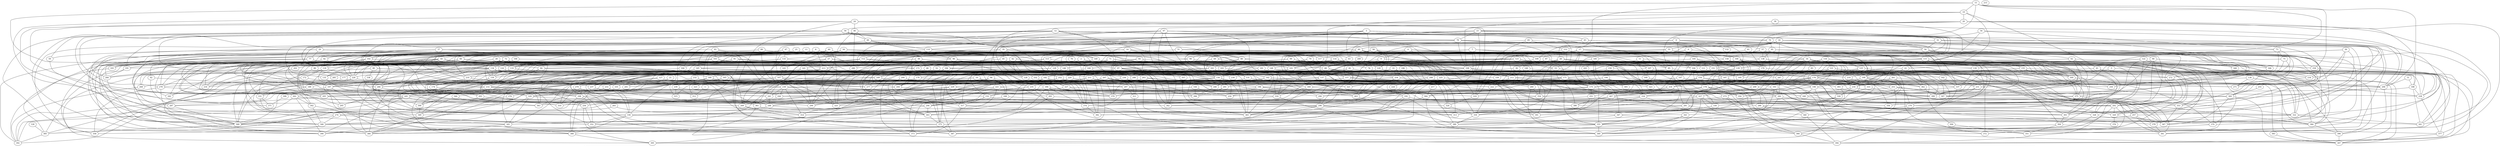 strict graph "gnp_random_graph(400,0.015)" {
0;
1;
2;
3;
4;
5;
6;
7;
8;
9;
10;
11;
12;
13;
14;
15;
16;
17;
18;
19;
20;
21;
22;
23;
24;
25;
26;
27;
28;
29;
30;
31;
32;
33;
34;
35;
36;
37;
38;
39;
40;
41;
42;
43;
44;
45;
46;
47;
48;
49;
50;
51;
52;
53;
54;
55;
56;
57;
58;
59;
60;
61;
62;
63;
64;
65;
66;
67;
68;
69;
70;
71;
72;
73;
74;
75;
76;
77;
78;
79;
80;
81;
82;
83;
84;
85;
86;
87;
88;
89;
90;
91;
92;
93;
94;
95;
96;
97;
98;
99;
100;
101;
102;
103;
104;
105;
106;
107;
108;
109;
110;
111;
112;
113;
114;
115;
116;
117;
118;
119;
120;
121;
122;
123;
124;
125;
126;
127;
128;
129;
130;
131;
132;
133;
134;
135;
136;
137;
138;
139;
140;
141;
142;
143;
144;
145;
146;
147;
148;
149;
150;
151;
152;
153;
154;
155;
156;
157;
158;
159;
160;
161;
162;
163;
164;
165;
166;
167;
168;
169;
170;
171;
172;
173;
174;
175;
176;
177;
178;
179;
180;
181;
182;
183;
184;
185;
186;
187;
188;
189;
190;
191;
192;
193;
194;
195;
196;
197;
198;
199;
200;
201;
202;
203;
204;
205;
206;
207;
208;
209;
210;
211;
212;
213;
214;
215;
216;
217;
218;
219;
220;
221;
222;
223;
224;
225;
226;
227;
228;
229;
230;
231;
232;
233;
234;
235;
236;
237;
238;
239;
240;
241;
242;
243;
244;
245;
246;
247;
248;
249;
250;
251;
252;
253;
254;
255;
256;
257;
258;
259;
260;
261;
262;
263;
264;
265;
266;
267;
268;
269;
270;
271;
272;
273;
274;
275;
276;
277;
278;
279;
280;
281;
282;
283;
284;
285;
286;
287;
288;
289;
290;
291;
292;
293;
294;
295;
296;
297;
298;
299;
300;
301;
302;
303;
304;
305;
306;
307;
308;
309;
310;
311;
312;
313;
314;
315;
316;
317;
318;
319;
320;
321;
322;
323;
324;
325;
326;
327;
328;
329;
330;
331;
332;
333;
334;
335;
336;
337;
338;
339;
340;
341;
342;
343;
344;
345;
346;
347;
348;
349;
350;
351;
352;
353;
354;
355;
356;
357;
358;
359;
360;
361;
362;
363;
364;
365;
366;
367;
368;
369;
370;
371;
372;
373;
374;
375;
376;
377;
378;
379;
380;
381;
382;
383;
384;
385;
386;
387;
388;
389;
390;
391;
392;
393;
394;
395;
396;
397;
398;
399;
0 -- 88  [is_available=True, prob="0.722832527045"];
0 -- 353  [is_available=True, prob="1.0"];
0 -- 267  [is_available=True, prob="0.431282689929"];
0 -- 108  [is_available=True, prob="0.538894572027"];
0 -- 198  [is_available=True, prob="0.907147806223"];
1 -- 312  [is_available=True, prob="0.492523054275"];
2 -- 160  [is_available=True, prob="0.86025754603"];
2 -- 163  [is_available=True, prob="0.0751925310221"];
2 -- 358  [is_available=True, prob="1.0"];
2 -- 137  [is_available=True, prob="1.0"];
2 -- 208  [is_available=True, prob="0.972495390485"];
2 -- 145  [is_available=True, prob="0.824964442778"];
2 -- 379  [is_available=True, prob="1.0"];
3 -- 32  [is_available=True, prob="0.132409309561"];
3 -- 68  [is_available=True, prob="0.711541860216"];
3 -- 234  [is_available=True, prob="0.193197850905"];
3 -- 43  [is_available=True, prob="0.282470348048"];
3 -- 173  [is_available=True, prob="0.932110260408"];
3 -- 365  [is_available=True, prob="1.0"];
3 -- 307  [is_available=True, prob="1.0"];
3 -- 94  [is_available=True, prob="0.834861219014"];
3 -- 63  [is_available=True, prob="0.0894588726711"];
4 -- 292  [is_available=True, prob="0.635354811302"];
4 -- 9  [is_available=True, prob="1.0"];
4 -- 171  [is_available=True, prob="1.0"];
4 -- 109  [is_available=True, prob="1.0"];
4 -- 113  [is_available=True, prob="0.170167236622"];
4 -- 146  [is_available=True, prob="0.787561156664"];
4 -- 119  [is_available=True, prob="0.410266628473"];
4 -- 120  [is_available=True, prob="1.0"];
4 -- 319  [is_available=True, prob="0.0370308186605"];
5 -- 377  [is_available=True, prob="1.0"];
5 -- 199  [is_available=True, prob="0.750923290515"];
6 -- 42  [is_available=True, prob="1.0"];
6 -- 171  [is_available=True, prob="1.0"];
6 -- 337  [is_available=True, prob="0.716493735974"];
6 -- 57  [is_available=True, prob="0.597712255449"];
6 -- 26  [is_available=True, prob="0.749104306953"];
6 -- 124  [is_available=True, prob="0.330769329893"];
6 -- 250  [is_available=True, prob="0.13526520835"];
7 -- 97  [is_available=True, prob="1.0"];
7 -- 325  [is_available=True, prob="1.0"];
7 -- 360  [is_available=True, prob="0.41828838101"];
7 -- 364  [is_available=True, prob="1.0"];
7 -- 109  [is_available=True, prob="0.32968482028"];
7 -- 208  [is_available=True, prob="0.439167539148"];
7 -- 370  [is_available=True, prob="0.314788623873"];
7 -- 246  [is_available=True, prob="0.230971753746"];
7 -- 90  [is_available=True, prob="0.477698443638"];
7 -- 317  [is_available=True, prob="0.449626275803"];
8 -- 102  [is_available=True, prob="1.0"];
8 -- 236  [is_available=True, prob="0.499618484361"];
8 -- 210  [is_available=True, prob="0.422879970936"];
8 -- 180  [is_available=True, prob="0.615531087822"];
8 -- 117  [is_available=True, prob="0.139165566111"];
8 -- 88  [is_available=True, prob="0.805495432615"];
8 -- 27  [is_available=True, prob="0.497113690109"];
8 -- 213  [is_available=True, prob="0.692411293602"];
9 -- 120  [is_available=True, prob="1.0"];
9 -- 68  [is_available=True, prob="0.819279635623"];
9 -- 320  [is_available=True, prob="0.831372689767"];
9 -- 368  [is_available=True, prob="0.0764583573424"];
10 -- 168  [is_available=True, prob="1.0"];
10 -- 337  [is_available=True, prob="0.958021383077"];
10 -- 315  [is_available=True, prob="0.667403020021"];
10 -- 197  [is_available=True, prob="0.804662994081"];
10 -- 206  [is_available=True, prob="0.60753008221"];
11 -- 364  [is_available=True, prob="0.572641613347"];
11 -- 85  [is_available=True, prob="1.0"];
11 -- 150  [is_available=True, prob="1.0"];
11 -- 247  [is_available=True, prob="0.838223691891"];
12 -- 164  [is_available=True, prob="0.580021722364"];
12 -- 166  [is_available=True, prob="0.801564181417"];
12 -- 78  [is_available=True, prob="0.400432015973"];
12 -- 142  [is_available=True, prob="0.329963801329"];
12 -- 239  [is_available=True, prob="0.609118586467"];
12 -- 53  [is_available=True, prob="0.392493724545"];
12 -- 342  [is_available=True, prob="0.378655193953"];
12 -- 191  [is_available=True, prob="0.488170983942"];
12 -- 380  [is_available=True, prob="0.113209328353"];
12 -- 85  [is_available=True, prob="1.0"];
13 -- 296  [is_available=True, prob="0.0982551606889"];
13 -- 210  [is_available=True, prob="0.619005765505"];
13 -- 117  [is_available=True, prob="0.0480958344883"];
13 -- 295  [is_available=True, prob="0.874178479062"];
14 -- 323  [is_available=True, prob="0.767957637767"];
14 -- 133  [is_available=True, prob="1.0"];
14 -- 357  [is_available=True, prob="1.0"];
14 -- 138  [is_available=True, prob="0.655584405261"];
14 -- 204  [is_available=True, prob="0.214483628595"];
14 -- 16  [is_available=True, prob="0.633924063452"];
14 -- 342  [is_available=True, prob="0.104187872205"];
14 -- 314  [is_available=True, prob="0.779810117961"];
14 -- 284  [is_available=True, prob="1.0"];
14 -- 394  [is_available=True, prob="0.409267399152"];
14 -- 197  [is_available=True, prob="0.961278643604"];
15 -- 258  [is_available=True, prob="0.544878115142"];
15 -- 109  [is_available=True, prob="0.00913808454936"];
15 -- 206  [is_available=True, prob="0.807360544913"];
15 -- 399  [is_available=True, prob="0.394978299077"];
15 -- 19  [is_available=True, prob="1.0"];
15 -- 248  [is_available=True, prob="0.620564551262"];
15 -- 158  [is_available=True, prob="0.900007455873"];
16 -- 193  [is_available=True, prob="0.485926985253"];
16 -- 226  [is_available=True, prob="0.296739628251"];
16 -- 166  [is_available=True, prob="1.0"];
16 -- 199  [is_available=True, prob="1.0"];
16 -- 275  [is_available=True, prob="0.538858049945"];
16 -- 353  [is_available=True, prob="0.994396549147"];
16 -- 174  [is_available=True, prob="0.0330012007282"];
16 -- 175  [is_available=True, prob="0.0331855071992"];
16 -- 83  [is_available=True, prob="0.301624210618"];
16 -- 118  [is_available=True, prob="0.244285013008"];
16 -- 125  [is_available=True, prob="0.771768616838"];
16 -- 318  [is_available=True, prob="0.925838974646"];
17 -- 263  [is_available=True, prob="0.252978874608"];
17 -- 100  [is_available=True, prob="0.0979601653429"];
17 -- 103  [is_available=True, prob="0.0571315663536"];
17 -- 104  [is_available=True, prob="0.546701682076"];
17 -- 329  [is_available=True, prob="0.582455143646"];
17 -- 139  [is_available=True, prob="0.394866092518"];
17 -- 208  [is_available=True, prob="1.0"];
17 -- 305  [is_available=True, prob="0.940149396834"];
17 -- 115  [is_available=True, prob="0.13154694376"];
17 -- 84  [is_available=True, prob="0.924302374145"];
17 -- 156  [is_available=True, prob="1.0"];
18 -- 257  [is_available=True, prob="0.774391640054"];
18 -- 195  [is_available=True, prob="0.225122286587"];
18 -- 68  [is_available=True, prob="1.0"];
18 -- 389  [is_available=True, prob="0.812813676663"];
18 -- 301  [is_available=True, prob="1.0"];
18 -- 49  [is_available=True, prob="0.717438621503"];
18 -- 50  [is_available=True, prob="0.783252307792"];
18 -- 55  [is_available=True, prob="1.0"];
18 -- 155  [is_available=True, prob="0.499047291045"];
18 -- 319  [is_available=True, prob="0.768302571005"];
19 -- 101  [is_available=True, prob="0.348153620494"];
19 -- 41  [is_available=True, prob="0.615038527892"];
19 -- 108  [is_available=True, prob="1.0"];
19 -- 20  [is_available=True, prob="0.559376304355"];
19 -- 22  [is_available=True, prob="0.99308868833"];
19 -- 349  [is_available=True, prob="0.306308625323"];
20 -- 168  [is_available=True, prob="0.612980784422"];
20 -- 144  [is_available=True, prob="1.0"];
20 -- 85  [is_available=True, prob="0.676484498728"];
20 -- 23  [is_available=True, prob="0.984018126183"];
20 -- 377  [is_available=True, prob="0.739887321677"];
20 -- 188  [is_available=True, prob="0.794699825974"];
20 -- 341  [is_available=True, prob="0.846263658156"];
21 -- 201  [is_available=True, prob="1.0"];
21 -- 335  [is_available=True, prob="0.409773670659"];
22 -- 198  [is_available=True, prob="0.450134992831"];
22 -- 182  [is_available=True, prob="0.812215125736"];
22 -- 199  [is_available=True, prob="0.217614433355"];
23 -- 129  [is_available=True, prob="0.86132209839"];
23 -- 387  [is_available=True, prob="1.0"];
23 -- 263  [is_available=True, prob="0.339404630694"];
23 -- 266  [is_available=True, prob="1.0"];
23 -- 267  [is_available=True, prob="0.146217492004"];
23 -- 78  [is_available=True, prob="0.616689297523"];
23 -- 209  [is_available=True, prob="0.0175736403144"];
23 -- 348  [is_available=True, prob="0.660645195588"];
23 -- 350  [is_available=True, prob="0.511142086158"];
23 -- 63  [is_available=True, prob="0.18735288875"];
24 -- 387  [is_available=True, prob="1.0"];
24 -- 166  [is_available=True, prob="0.904672616437"];
24 -- 206  [is_available=True, prob="0.810186699229"];
24 -- 274  [is_available=True, prob="0.766104300576"];
24 -- 46  [is_available=True, prob="1.0"];
24 -- 310  [is_available=True, prob="1.0"];
24 -- 319  [is_available=True, prob="0.615562685321"];
25 -- 163  [is_available=True, prob="0.263854021405"];
25 -- 102  [is_available=True, prob="0.658285261664"];
25 -- 205  [is_available=True, prob="1.0"];
25 -- 368  [is_available=True, prob="0.564514947735"];
25 -- 53  [is_available=True, prob="0.359028291279"];
25 -- 117  [is_available=True, prob="1.0"];
26 -- 36  [is_available=True, prob="0.589197989546"];
26 -- 389  [is_available=True, prob="0.104950880887"];
26 -- 169  [is_available=True, prob="0.263047127683"];
26 -- 301  [is_available=True, prob="0.231994140427"];
26 -- 303  [is_available=True, prob="1.0"];
26 -- 85  [is_available=True, prob="0.102518929855"];
26 -- 397  [is_available=True, prob="0.340640380676"];
26 -- 277  [is_available=True, prob="0.550119799322"];
27 -- 384  [is_available=True, prob="0.123241807519"];
27 -- 131  [is_available=True, prob="0.016223733758"];
27 -- 361  [is_available=True, prob="0.0863054934686"];
27 -- 124  [is_available=True, prob="0.282399929771"];
27 -- 350  [is_available=True, prob="1.0"];
27 -- 191  [is_available=True, prob="0.896391586982"];
28 -- 368  [is_available=True, prob="0.185383872415"];
28 -- 212  [is_available=True, prob="0.202956837949"];
28 -- 309  [is_available=True, prob="1.0"];
28 -- 390  [is_available=True, prob="0.731625193148"];
28 -- 119  [is_available=True, prob="1.0"];
29 -- 325  [is_available=True, prob="0.502935015371"];
29 -- 77  [is_available=True, prob="1.0"];
29 -- 373  [is_available=True, prob="0.575200949361"];
29 -- 59  [is_available=True, prob="0.374363502428"];
29 -- 158  [is_available=True, prob="1.0"];
29 -- 149  [is_available=True, prob="0.346306821609"];
30 -- 328  [is_available=True, prob="1.0"];
30 -- 301  [is_available=True, prob="0.219864076667"];
30 -- 69  [is_available=True, prob="0.845663426647"];
30 -- 86  [is_available=True, prob="1.0"];
30 -- 271  [is_available=True, prob="0.213110649495"];
31 -- 188  [is_available=True, prob="1.0"];
31 -- 206  [is_available=True, prob="0.603732396918"];
32 -- 153  [is_available=True, prob="0.0311736237014"];
32 -- 50  [is_available=True, prob="1.0"];
32 -- 206  [is_available=True, prob="0.626420291951"];
32 -- 351  [is_available=True, prob="0.931202407349"];
33 -- 354  [is_available=True, prob="1.0"];
33 -- 260  [is_available=True, prob="0.178563310395"];
33 -- 333  [is_available=True, prob="0.347700841228"];
33 -- 375  [is_available=True, prob="0.0255374249084"];
33 -- 317  [is_available=True, prob="0.323173283639"];
33 -- 254  [is_available=True, prob="0.0628171772043"];
34 -- 352  [is_available=True, prob="1.0"];
34 -- 100  [is_available=True, prob="0.0131704298491"];
34 -- 392  [is_available=True, prob="0.576143753368"];
34 -- 233  [is_available=True, prob="0.277703826557"];
34 -- 266  [is_available=True, prob="0.205801044939"];
34 -- 146  [is_available=True, prob="1.0"];
34 -- 212  [is_available=True, prob="0.750804746087"];
34 -- 85  [is_available=True, prob="0.780949027437"];
34 -- 183  [is_available=True, prob="0.55822589684"];
34 -- 346  [is_available=True, prob="0.013586720229"];
34 -- 362  [is_available=True, prob="0.346505893383"];
34 -- 309  [is_available=True, prob="0.791611133924"];
35 -- 358  [is_available=True, prob="0.375623114927"];
35 -- 211  [is_available=True, prob="1.0"];
35 -- 44  [is_available=True, prob="0.995286618532"];
35 -- 45  [is_available=True, prob="0.318690914504"];
35 -- 141  [is_available=True, prob="0.68065179966"];
35 -- 307  [is_available=True, prob="0.0224730962689"];
35 -- 149  [is_available=True, prob="0.0700918283134"];
36 -- 196  [is_available=True, prob="1.0"];
36 -- 381  [is_available=True, prob="0.58212088931"];
36 -- 182  [is_available=True, prob="0.330089549268"];
37 -- 98  [is_available=True, prob="0.282179666729"];
37 -- 68  [is_available=True, prob="1.0"];
37 -- 262  [is_available=True, prob="0.864840687236"];
37 -- 72  [is_available=True, prob="1.0"];
37 -- 363  [is_available=True, prob="1.0"];
37 -- 277  [is_available=True, prob="1.0"];
37 -- 216  [is_available=True, prob="0.978282599946"];
37 -- 92  [is_available=True, prob="0.0902181865505"];
38 -- 294  [is_available=True, prob="0.912337226917"];
38 -- 200  [is_available=True, prob="0.268646983206"];
38 -- 204  [is_available=True, prob="1.0"];
38 -- 108  [is_available=True, prob="1.0"];
38 -- 333  [is_available=True, prob="0.568875528003"];
38 -- 48  [is_available=True, prob="0.373613265055"];
39 -- 56  [is_available=True, prob="0.539956837889"];
39 -- 219  [is_available=True, prob="0.226786365801"];
40 -- 197  [is_available=True, prob="0.757223220523"];
40 -- 107  [is_available=True, prob="0.153525037289"];
40 -- 143  [is_available=True, prob="0.895208859442"];
40 -- 114  [is_available=True, prob="0.530424958241"];
40 -- 244  [is_available=True, prob="0.0593577336207"];
40 -- 317  [is_available=True, prob="1.0"];
41 -- 272  [is_available=True, prob="0.721793096063"];
41 -- 265  [is_available=True, prob="0.508191025567"];
41 -- 356  [is_available=True, prob="0.437618710793"];
42 -- 128  [is_available=True, prob="0.217347111076"];
42 -- 135  [is_available=True, prob="0.670276315196"];
42 -- 332  [is_available=True, prob="1.0"];
42 -- 175  [is_available=True, prob="0.790863266242"];
42 -- 118  [is_available=True, prob="1.0"];
42 -- 311  [is_available=True, prob="0.797646185414"];
43 -- 162  [is_available=True, prob="1.0"];
43 -- 98  [is_available=True, prob="0.502140946445"];
43 -- 358  [is_available=True, prob="0.16471883937"];
43 -- 205  [is_available=True, prob="0.682292590892"];
43 -- 50  [is_available=True, prob="0.698277652132"];
43 -- 151  [is_available=True, prob="0.721420718921"];
44 -- 226  [is_available=True, prob="0.775293924005"];
44 -- 165  [is_available=True, prob="0.0217991309742"];
44 -- 104  [is_available=True, prob="0.327561324048"];
44 -- 269  [is_available=True, prob="0.231453023736"];
44 -- 337  [is_available=True, prob="1.0"];
44 -- 245  [is_available=True, prob="0.725029171847"];
44 -- 278  [is_available=True, prob="1.0"];
44 -- 345  [is_available=True, prob="1.0"];
44 -- 349  [is_available=True, prob="0.711080694265"];
45 -- 97  [is_available=True, prob="0.384504626697"];
45 -- 332  [is_available=True, prob="0.787665132847"];
45 -- 86  [is_available=True, prob="1.0"];
46 -- 269  [is_available=True, prob="1.0"];
46 -- 237  [is_available=True, prob="0.766097352683"];
46 -- 280  [is_available=True, prob="0.839638356152"];
46 -- 149  [is_available=True, prob="0.408821067955"];
46 -- 60  [is_available=True, prob="1.0"];
47 -- 96  [is_available=True, prob="1.0"];
47 -- 133  [is_available=True, prob="0.415023999982"];
47 -- 262  [is_available=True, prob="0.484407808549"];
47 -- 137  [is_available=True, prob="0.376548263957"];
47 -- 299  [is_available=True, prob="1.0"];
47 -- 241  [is_available=True, prob="0.927276582189"];
47 -- 280  [is_available=True, prob="0.485036105289"];
47 -- 156  [is_available=True, prob="1.0"];
48 -- 176  [is_available=True, prob="0.746913131584"];
48 -- 241  [is_available=True, prob="0.0593410075387"];
48 -- 391  [is_available=True, prob="0.409560671849"];
48 -- 159  [is_available=True, prob="0.292967986566"];
49 -- 225  [is_available=True, prob="1.0"];
49 -- 66  [is_available=True, prob="0.765920640605"];
49 -- 289  [is_available=True, prob="1.0"];
49 -- 271  [is_available=True, prob="0.396939204488"];
49 -- 117  [is_available=True, prob="0.291918286198"];
49 -- 278  [is_available=True, prob="0.436387538985"];
49 -- 216  [is_available=True, prob="0.753914285614"];
49 -- 381  [is_available=True, prob="1.0"];
50 -- 104  [is_available=True, prob="0.87044880632"];
50 -- 336  [is_available=True, prob="0.471478232636"];
50 -- 309  [is_available=True, prob="0.153229177907"];
50 -- 250  [is_available=True, prob="0.586890710885"];
50 -- 220  [is_available=True, prob="1.0"];
50 -- 62  [is_available=True, prob="0.671401332986"];
51 -- 280  [is_available=True, prob="0.359977867239"];
51 -- 143  [is_available=True, prob="0.0368126112193"];
51 -- 356  [is_available=True, prob="0.473775892741"];
51 -- 63  [is_available=True, prob="0.707254009779"];
52 -- 208  [is_available=True, prob="0.598635631051"];
52 -- 336  [is_available=True, prob="1.0"];
52 -- 162  [is_available=True, prob="0.225698103796"];
52 -- 388  [is_available=True, prob="0.679768102751"];
53 -- 199  [is_available=True, prob="0.631253916109"];
53 -- 270  [is_available=True, prob="0.918285219664"];
53 -- 175  [is_available=True, prob="1.0"];
53 -- 245  [is_available=True, prob="0.0451629022644"];
53 -- 349  [is_available=True, prob="1.0"];
54 -- 176  [is_available=True, prob="0.567391381365"];
54 -- 73  [is_available=True, prob="0.180776568288"];
54 -- 322  [is_available=True, prob="0.548385738008"];
54 -- 70  [is_available=True, prob="0.76445974514"];
55 -- 109  [is_available=True, prob="0.352944832666"];
55 -- 182  [is_available=True, prob="0.410727603242"];
55 -- 367  [is_available=True, prob="0.210075645784"];
56 -- 288  [is_available=True, prob="0.0555423731256"];
56 -- 359  [is_available=True, prob="0.432406701507"];
56 -- 390  [is_available=True, prob="1.0"];
56 -- 135  [is_available=True, prob="0.684501943829"];
56 -- 108  [is_available=True, prob="0.319665456782"];
56 -- 205  [is_available=True, prob="0.0515993479199"];
56 -- 278  [is_available=True, prob="0.982902857415"];
56 -- 88  [is_available=True, prob="1.0"];
56 -- 59  [is_available=True, prob="1.0"];
56 -- 60  [is_available=True, prob="0.390181389619"];
57 -- 352  [is_available=True, prob="0.372691899842"];
57 -- 195  [is_available=True, prob="1.0"];
57 -- 103  [is_available=True, prob="1.0"];
57 -- 138  [is_available=True, prob="0.42379820259"];
57 -- 272  [is_available=True, prob="0.23348124539"];
57 -- 234  [is_available=True, prob="0.0107205070038"];
58 -- 352  [is_available=True, prob="1.0"];
58 -- 355  [is_available=True, prob="1.0"];
58 -- 263  [is_available=True, prob="0.148288793406"];
58 -- 113  [is_available=True, prob="0.913461714473"];
58 -- 120  [is_available=True, prob="0.942331060278"];
58 -- 184  [is_available=True, prob="0.0708891362451"];
59 -- 287  [is_available=True, prob="0.710039780633"];
60 -- 96  [is_available=True, prob="0.274483971603"];
60 -- 110  [is_available=True, prob="0.88374730765"];
60 -- 285  [is_available=True, prob="0.441582327242"];
60 -- 351  [is_available=True, prob="1.0"];
61 -- 185  [is_available=True, prob="1.0"];
61 -- 170  [is_available=True, prob="0.839756399518"];
62 -- 320  [is_available=True, prob="0.369515565911"];
62 -- 399  [is_available=True, prob="0.569762399936"];
62 -- 240  [is_available=True, prob="0.568013316151"];
62 -- 307  [is_available=True, prob="1.0"];
62 -- 151  [is_available=True, prob="0.314050064423"];
63 -- 101  [is_available=True, prob="0.299725761397"];
64 -- 176  [is_available=True, prob="0.928250841468"];
64 -- 288  [is_available=True, prob="1.0"];
64 -- 196  [is_available=True, prob="0.0587335085419"];
64 -- 213  [is_available=True, prob="1.0"];
65 -- 153  [is_available=True, prob="1.0"];
65 -- 156  [is_available=True, prob="1.0"];
65 -- 341  [is_available=True, prob="0.212421209571"];
65 -- 319  [is_available=True, prob="0.08602788277"];
66 -- 226  [is_available=True, prob="1.0"];
66 -- 101  [is_available=True, prob="0.105448720679"];
66 -- 326  [is_available=True, prob="1.0"];
66 -- 302  [is_available=True, prob="0.855891545411"];
66 -- 242  [is_available=True, prob="1.0"];
66 -- 375  [is_available=True, prob="0.579853678778"];
67 -- 128  [is_available=True, prob="0.225710913936"];
67 -- 291  [is_available=True, prob="0.304397398864"];
67 -- 70  [is_available=True, prob="0.418719192705"];
67 -- 167  [is_available=True, prob="0.702723380439"];
67 -- 365  [is_available=True, prob="0.726207769588"];
67 -- 273  [is_available=True, prob="0.664029606419"];
67 -- 374  [is_available=True, prob="0.226779712599"];
67 -- 316  [is_available=True, prob="1.0"];
68 -- 192  [is_available=True, prob="0.708839760417"];
68 -- 230  [is_available=True, prob="0.756526589876"];
68 -- 367  [is_available=True, prob="0.285954299988"];
68 -- 318  [is_available=True, prob="0.932626015277"];
69 -- 225  [is_available=True, prob="0.362500773182"];
69 -- 131  [is_available=True, prob="0.739234414597"];
69 -- 161  [is_available=True, prob="1.0"];
69 -- 183  [is_available=True, prob="0.866580436571"];
69 -- 284  [is_available=True, prob="0.780808296151"];
70 -- 145  [is_available=True, prob="0.605816806209"];
70 -- 125  [is_available=True, prob="0.399904922806"];
70 -- 95  [is_available=True, prob="0.23795294455"];
71 -- 130  [is_available=True, prob="0.753429687346"];
71 -- 259  [is_available=True, prob="1.0"];
71 -- 74  [is_available=True, prob="0.0950273927199"];
71 -- 146  [is_available=True, prob="0.889532645549"];
71 -- 152  [is_available=True, prob="0.0533227895326"];
71 -- 159  [is_available=True, prob="0.57787993708"];
72 -- 321  [is_available=True, prob="0.989532420712"];
72 -- 322  [is_available=True, prob="0.713936651806"];
72 -- 266  [is_available=True, prob="0.205900375127"];
72 -- 331  [is_available=True, prob="1.0"];
72 -- 335  [is_available=True, prob="0.92976614308"];
72 -- 309  [is_available=True, prob="0.404444739674"];
72 -- 214  [is_available=True, prob="0.423795186928"];
72 -- 156  [is_available=True, prob="0.792450360173"];
72 -- 118  [is_available=True, prob="0.779296715382"];
73 -- 272  [is_available=True, prob="0.0593472322467"];
73 -- 385  [is_available=True, prob="0.0629481636454"];
73 -- 75  [is_available=True, prob="0.773102020069"];
73 -- 231  [is_available=True, prob="1.0"];
74 -- 296  [is_available=True, prob="0.202067952041"];
74 -- 212  [is_available=True, prob="0.665179230189"];
75 -- 130  [is_available=True, prob="0.486540405831"];
75 -- 218  [is_available=True, prob="0.775404072463"];
75 -- 271  [is_available=True, prob="1.0"];
76 -- 160  [is_available=True, prob="0.56306021154"];
77 -- 108  [is_available=True, prob="0.961774809525"];
77 -- 82  [is_available=True, prob="0.854296411998"];
77 -- 84  [is_available=True, prob="0.678868649543"];
77 -- 278  [is_available=True, prob="0.39271000241"];
78 -- 132  [is_available=True, prob="0.97632828726"];
78 -- 359  [is_available=True, prob="1.0"];
78 -- 266  [is_available=True, prob="1.0"];
78 -- 108  [is_available=True, prob="1.0"];
78 -- 110  [is_available=True, prob="1.0"];
78 -- 336  [is_available=True, prob="0.53578669315"];
78 -- 178  [is_available=True, prob="1.0"];
78 -- 179  [is_available=True, prob="0.807887500979"];
78 -- 119  [is_available=True, prob="0.47854440141"];
78 -- 154  [is_available=True, prob="0.177953964448"];
78 -- 378  [is_available=True, prob="0.553535671406"];
79 -- 208  [is_available=True, prob="0.288477841009"];
79 -- 299  [is_available=True, prob="0.0880117004639"];
79 -- 163  [is_available=True, prob="0.123557050615"];
79 -- 111  [is_available=True, prob="0.337082006491"];
80 -- 288  [is_available=True, prob="0.182444072799"];
80 -- 284  [is_available=True, prob="1.0"];
80 -- 338  [is_available=True, prob="1.0"];
80 -- 395  [is_available=True, prob="1.0"];
80 -- 260  [is_available=True, prob="0.30968152273"];
81 -- 259  [is_available=True, prob="0.725084110535"];
81 -- 137  [is_available=True, prob="0.299060118152"];
81 -- 187  [is_available=True, prob="0.0895777164648"];
81 -- 214  [is_available=True, prob="0.219311868367"];
81 -- 353  [is_available=True, prob="0.359005601098"];
82 -- 287  [is_available=True, prob="1.0"];
82 -- 189  [is_available=True, prob="1.0"];
83 -- 247  [is_available=True, prob="0.552659221847"];
84 -- 248  [is_available=True, prob="0.605157713359"];
84 -- 373  [is_available=True, prob="1.0"];
84 -- 357  [is_available=True, prob="0.624618274817"];
85 -- 391  [is_available=True, prob="0.0220317654523"];
85 -- 360  [is_available=True, prob="0.789721647137"];
85 -- 180  [is_available=True, prob="1.0"];
86 -- 177  [is_available=True, prob="0.104658804688"];
86 -- 295  [is_available=True, prob="0.0361487594416"];
87 -- 328  [is_available=True, prob="0.535901495425"];
87 -- 249  [is_available=True, prob="0.326985568189"];
87 -- 163  [is_available=True, prob="0.297334367873"];
87 -- 367  [is_available=True, prob="0.581498397799"];
88 -- 161  [is_available=True, prob="1.0"];
88 -- 228  [is_available=True, prob="0.99366851999"];
88 -- 107  [is_available=True, prob="0.731814788678"];
88 -- 374  [is_available=True, prob="0.0519125384619"];
88 -- 191  [is_available=True, prob="0.303411093303"];
89 -- 346  [is_available=True, prob="0.855571445316"];
89 -- 92  [is_available=True, prob="0.669160891765"];
89 -- 277  [is_available=True, prob="0.977292333693"];
89 -- 342  [is_available=True, prob="0.346687428573"];
89 -- 263  [is_available=True, prob="0.973069913937"];
90 -- 356  [is_available=True, prob="0.591942524827"];
90 -- 328  [is_available=True, prob="1.0"];
90 -- 139  [is_available=True, prob="0.890850451586"];
90 -- 360  [is_available=True, prob="1.0"];
90 -- 292  [is_available=True, prob="0.494524272738"];
91 -- 226  [is_available=True, prob="1.0"];
91 -- 355  [is_available=True, prob="1.0"];
91 -- 164  [is_available=True, prob="1.0"];
91 -- 213  [is_available=True, prob="0.173632579827"];
91 -- 183  [is_available=True, prob="0.901009618911"];
92 -- 134  [is_available=True, prob="0.830043228651"];
92 -- 242  [is_available=True, prob="0.0669175892699"];
92 -- 118  [is_available=True, prob="0.236839504961"];
92 -- 380  [is_available=True, prob="0.944673737952"];
93 -- 361  [is_available=True, prob="1.0"];
93 -- 394  [is_available=True, prob="1.0"];
93 -- 148  [is_available=True, prob="0.0447559319167"];
93 -- 245  [is_available=True, prob="0.822814110506"];
93 -- 103  [is_available=True, prob="0.663486706893"];
94 -- 352  [is_available=True, prob="1.0"];
94 -- 392  [is_available=True, prob="0.680217235481"];
94 -- 382  [is_available=True, prob="0.477273820978"];
94 -- 227  [is_available=True, prob="0.285941005413"];
95 -- 192  [is_available=True, prob="0.801133804446"];
95 -- 199  [is_available=True, prob="0.346155391928"];
95 -- 138  [is_available=True, prob="0.543257316397"];
95 -- 157  [is_available=True, prob="0.842408923747"];
95 -- 381  [is_available=True, prob="0.815687572227"];
96 -- 327  [is_available=True, prob="1.0"];
96 -- 269  [is_available=True, prob="1.0"];
96 -- 280  [is_available=True, prob="0.606677818516"];
96 -- 218  [is_available=True, prob="1.0"];
96 -- 381  [is_available=True, prob="1.0"];
97 -- 131  [is_available=True, prob="1.0"];
97 -- 399  [is_available=True, prob="0.302411848974"];
97 -- 368  [is_available=True, prob="0.313104428089"];
97 -- 342  [is_available=True, prob="1.0"];
97 -- 345  [is_available=True, prob="0.459101713422"];
98 -- 275  [is_available=True, prob="0.976098167751"];
98 -- 161  [is_available=True, prob="0.273644498508"];
98 -- 346  [is_available=True, prob="0.126494564749"];
99 -- 355  [is_available=True, prob="0.198224083681"];
99 -- 202  [is_available=True, prob="0.255498612076"];
99 -- 301  [is_available=True, prob="1.0"];
99 -- 101  [is_available=True, prob="0.554506227801"];
99 -- 135  [is_available=True, prob="0.481032659422"];
100 -- 355  [is_available=True, prob="0.537433043496"];
100 -- 170  [is_available=True, prob="1.0"];
100 -- 396  [is_available=True, prob="0.0143183218922"];
100 -- 342  [is_available=True, prob="1.0"];
100 -- 382  [is_available=True, prob="1.0"];
101 -- 292  [is_available=True, prob="0.837756652257"];
101 -- 332  [is_available=True, prob="0.479722168213"];
101 -- 300  [is_available=True, prob="0.52644760815"];
101 -- 397  [is_available=True, prob="0.906748693559"];
101 -- 142  [is_available=True, prob="0.377562925594"];
102 -- 242  [is_available=True, prob="1.0"];
102 -- 213  [is_available=True, prob="0.558172880185"];
102 -- 302  [is_available=True, prob="0.104348140149"];
103 -- 331  [is_available=True, prob="1.0"];
103 -- 134  [is_available=True, prob="1.0"];
103 -- 235  [is_available=True, prob="0.614314498378"];
103 -- 365  [is_available=True, prob="0.30216140666"];
103 -- 309  [is_available=True, prob="1.0"];
103 -- 119  [is_available=True, prob="0.134806003054"];
104 -- 178  [is_available=True, prob="0.0317387470183"];
104 -- 365  [is_available=True, prob="1.0"];
104 -- 154  [is_available=True, prob="0.494176237147"];
105 -- 139  [is_available=True, prob="1.0"];
105 -- 147  [is_available=True, prob="0.0971773427767"];
105 -- 157  [is_available=True, prob="0.210977073254"];
105 -- 366  [is_available=True, prob="0.402279600445"];
106 -- 159  [is_available=True, prob="1.0"];
106 -- 293  [is_available=True, prob="0.922431375421"];
106 -- 151  [is_available=True, prob="1.0"];
107 -- 169  [is_available=True, prob="0.801741524865"];
107 -- 268  [is_available=True, prob="0.108377149315"];
107 -- 176  [is_available=True, prob="0.473199073932"];
107 -- 282  [is_available=True, prob="1.0"];
108 -- 228  [is_available=True, prob="0.645601814885"];
108 -- 298  [is_available=True, prob="0.727471537512"];
108 -- 267  [is_available=True, prob="0.7790559222"];
108 -- 152  [is_available=True, prob="0.463236544276"];
108 -- 270  [is_available=True, prob="0.752600108696"];
108 -- 156  [is_available=True, prob="0.49688529715"];
109 -- 234  [is_available=True, prob="0.917657675557"];
109 -- 173  [is_available=True, prob="0.448719706219"];
110 -- 352  [is_available=True, prob="0.37472810917"];
110 -- 258  [is_available=True, prob="0.965423215538"];
110 -- 284  [is_available=True, prob="0.162092487015"];
110 -- 142  [is_available=True, prob="0.0747609649605"];
110 -- 112  [is_available=True, prob="0.633756643747"];
110 -- 120  [is_available=True, prob="0.605787814508"];
111 -- 187  [is_available=True, prob="0.369572333104"];
112 -- 223  [is_available=True, prob="0.140464224715"];
112 -- 350  [is_available=True, prob="1.0"];
112 -- 157  [is_available=True, prob="0.576118235145"];
112 -- 119  [is_available=True, prob="1.0"];
113 -- 129  [is_available=True, prob="0.602599880021"];
113 -- 299  [is_available=True, prob="0.773227002524"];
113 -- 181  [is_available=True, prob="0.662937054565"];
113 -- 189  [is_available=True, prob="1.0"];
114 -- 290  [is_available=True, prob="1.0"];
114 -- 386  [is_available=True, prob="1.0"];
114 -- 298  [is_available=True, prob="1.0"];
114 -- 173  [is_available=True, prob="0.170651668104"];
114 -- 270  [is_available=True, prob="0.163076142656"];
114 -- 399  [is_available=True, prob="0.582962404678"];
114 -- 151  [is_available=True, prob="0.24146695105"];
114 -- 159  [is_available=True, prob="1.0"];
115 -- 192  [is_available=True, prob="0.256475026318"];
115 -- 395  [is_available=True, prob="0.425284294115"];
115 -- 399  [is_available=True, prob="0.271909252395"];
115 -- 341  [is_available=True, prob="0.899497967637"];
115 -- 155  [is_available=True, prob="0.521655812715"];
116 -- 195  [is_available=True, prob="0.19455922553"];
116 -- 197  [is_available=True, prob="0.913467505268"];
116 -- 394  [is_available=True, prob="0.0277563033835"];
116 -- 171  [is_available=True, prob="0.70249085072"];
116 -- 121  [is_available=True, prob="0.340748261074"];
116 -- 348  [is_available=True, prob="0.0185580190707"];
117 -- 120  [is_available=True, prob="1.0"];
118 -- 226  [is_available=True, prob="0.56031993953"];
118 -- 331  [is_available=True, prob="0.97257982183"];
118 -- 172  [is_available=True, prob="0.286249636304"];
118 -- 266  [is_available=True, prob="1.0"];
119 -- 128  [is_available=True, prob="0.582995518036"];
119 -- 380  [is_available=True, prob="0.758415290207"];
119 -- 363  [is_available=True, prob="0.380552711441"];
119 -- 397  [is_available=True, prob="0.924944181276"];
119 -- 210  [is_available=True, prob="0.384373536386"];
119 -- 206  [is_available=True, prob="0.907813629551"];
120 -- 237  [is_available=True, prob="0.495466117309"];
120 -- 307  [is_available=True, prob="0.745224050009"];
120 -- 375  [is_available=True, prob="0.698809306299"];
120 -- 219  [is_available=True, prob="0.65009383244"];
121 -- 193  [is_available=True, prob="1.0"];
121 -- 359  [is_available=True, prob="0.39984507182"];
121 -- 266  [is_available=True, prob="1.0"];
121 -- 372  [is_available=True, prob="0.0865921348905"];
121 -- 218  [is_available=True, prob="0.165146341425"];
121 -- 188  [is_available=True, prob="1.0"];
121 -- 157  [is_available=True, prob="0.938035345184"];
122 -- 394  [is_available=True, prob="1.0"];
122 -- 139  [is_available=True, prob="0.398505586514"];
122 -- 367  [is_available=True, prob="1.0"];
122 -- 304  [is_available=True, prob="0.481815366985"];
122 -- 211  [is_available=True, prob="0.434914104783"];
122 -- 313  [is_available=True, prob="1.0"];
123 -- 296  [is_available=True, prob="0.701061035935"];
123 -- 297  [is_available=True, prob="1.0"];
123 -- 140  [is_available=True, prob="1.0"];
123 -- 270  [is_available=True, prob="1.0"];
123 -- 337  [is_available=True, prob="0.0605115954857"];
123 -- 148  [is_available=True, prob="0.514377910108"];
123 -- 184  [is_available=True, prob="0.748888001096"];
123 -- 251  [is_available=True, prob="1.0"];
123 -- 253  [is_available=True, prob="0.671825933508"];
123 -- 222  [is_available=True, prob="1.0"];
124 -- 256  [is_available=True, prob="0.36242737249"];
124 -- 171  [is_available=True, prob="0.0879468725614"];
124 -- 277  [is_available=True, prob="0.513096357712"];
124 -- 159  [is_available=True, prob="0.854304478953"];
125 -- 384  [is_available=True, prob="0.37063959021"];
125 -- 176  [is_available=True, prob="0.424664486056"];
125 -- 349  [is_available=True, prob="0.956416883915"];
125 -- 350  [is_available=True, prob="1.0"];
126 -- 385  [is_available=True, prob="0.939122807564"];
127 -- 337  [is_available=True, prob="0.901709101594"];
127 -- 380  [is_available=True, prob="0.391149715518"];
127 -- 205  [is_available=True, prob="1.0"];
127 -- 334  [is_available=True, prob="0.187566345086"];
128 -- 393  [is_available=True, prob="0.810904053387"];
129 -- 362  [is_available=True, prob="1.0"];
129 -- 205  [is_available=True, prob="0.936759906807"];
130 -- 337  [is_available=True, prob="0.973482806579"];
130 -- 210  [is_available=True, prob="1.0"];
130 -- 286  [is_available=True, prob="0.266113885163"];
131 -- 301  [is_available=True, prob="0.826526723944"];
131 -- 223  [is_available=True, prob="0.942857680873"];
132 -- 158  [is_available=True, prob="0.2150841552"];
133 -- 205  [is_available=True, prob="0.0424342334878"];
133 -- 143  [is_available=True, prob="0.55800179584"];
133 -- 176  [is_available=True, prob="0.774853020556"];
133 -- 269  [is_available=True, prob="1.0"];
133 -- 183  [is_available=True, prob="0.704787539625"];
134 -- 197  [is_available=True, prob="0.206526156071"];
134 -- 135  [is_available=True, prob="0.390824083673"];
134 -- 201  [is_available=True, prob="0.884518554285"];
134 -- 396  [is_available=True, prob="0.637743269797"];
134 -- 303  [is_available=True, prob="0.481555227232"];
134 -- 180  [is_available=True, prob="1.0"];
134 -- 252  [is_available=True, prob="1.0"];
134 -- 285  [is_available=True, prob="1.0"];
134 -- 159  [is_available=True, prob="0.907382590187"];
135 -- 256  [is_available=True, prob="0.0704810547093"];
136 -- 152  [is_available=True, prob="0.142157322611"];
136 -- 322  [is_available=True, prob="0.50297618711"];
136 -- 271  [is_available=True, prob="0.834843080814"];
137 -- 355  [is_available=True, prob="0.560355983183"];
137 -- 206  [is_available=True, prob="0.904013217137"];
137 -- 308  [is_available=True, prob="1.0"];
137 -- 374  [is_available=True, prob="0.461808907379"];
137 -- 313  [is_available=True, prob="1.0"];
137 -- 335  [is_available=True, prob="0.862590001941"];
138 -- 170  [is_available=True, prob="0.627136397759"];
138 -- 370  [is_available=True, prob="0.928167100741"];
138 -- 339  [is_available=True, prob="1.0"];
139 -- 288  [is_available=True, prob="0.25253271851"];
139 -- 326  [is_available=True, prob="0.610522620611"];
139 -- 238  [is_available=True, prob="1.0"];
139 -- 304  [is_available=True, prob="0.790374134984"];
139 -- 154  [is_available=True, prob="0.896696411547"];
140 -- 275  [is_available=True, prob="0.0121422834011"];
140 -- 212  [is_available=True, prob="0.719747194115"];
140 -- 342  [is_available=True, prob="0.591329085141"];
141 -- 167  [is_available=True, prob="0.197836645411"];
141 -- 299  [is_available=True, prob="0.384701796466"];
141 -- 306  [is_available=True, prob="0.809150252182"];
141 -- 372  [is_available=True, prob="0.647565976394"];
141 -- 249  [is_available=True, prob="1.0"];
142 -- 290  [is_available=True, prob="0.953351659224"];
142 -- 323  [is_available=True, prob="0.824239365436"];
142 -- 390  [is_available=True, prob="1.0"];
142 -- 363  [is_available=True, prob="0.561514417985"];
142 -- 333  [is_available=True, prob="0.828299968735"];
142 -- 337  [is_available=True, prob="0.27331876247"];
142 -- 221  [is_available=True, prob="1.0"];
143 -- 167  [is_available=True, prob="0.534699451659"];
144 -- 152  [is_available=True, prob="1.0"];
144 -- 259  [is_available=True, prob="0.105987930606"];
144 -- 398  [is_available=True, prob="0.0558454764161"];
145 -- 227  [is_available=True, prob="0.656340977034"];
145 -- 232  [is_available=True, prob="0.0156901328594"];
145 -- 174  [is_available=True, prob="0.554231062155"];
145 -- 177  [is_available=True, prob="0.98244720597"];
145 -- 307  [is_available=True, prob="0.462510372002"];
146 -- 264  [is_available=True, prob="0.936830300374"];
146 -- 303  [is_available=True, prob="0.0762640936379"];
146 -- 374  [is_available=True, prob="1.0"];
147 -- 379  [is_available=True, prob="1.0"];
147 -- 253  [is_available=True, prob="1.0"];
148 -- 325  [is_available=True, prob="0.837997165876"];
148 -- 295  [is_available=True, prob="1.0"];
148 -- 171  [is_available=True, prob="0.731217072264"];
148 -- 301  [is_available=True, prob="0.0684532357916"];
148 -- 339  [is_available=True, prob="0.624831199129"];
148 -- 372  [is_available=True, prob="0.893298704557"];
148 -- 373  [is_available=True, prob="0.504781477142"];
148 -- 249  [is_available=True, prob="0.606530669188"];
149 -- 385  [is_available=True, prob="0.93682768029"];
149 -- 258  [is_available=True, prob="1.0"];
149 -- 365  [is_available=True, prob="0.734278091369"];
150 -- 344  [is_available=True, prob="1.0"];
150 -- 228  [is_available=True, prob="0.0450302978646"];
150 -- 194  [is_available=True, prob="0.0773032042148"];
150 -- 212  [is_available=True, prob="0.0577958619671"];
151 -- 272  [is_available=True, prob="0.0545384823388"];
151 -- 154  [is_available=True, prob="0.209327626365"];
151 -- 317  [is_available=True, prob="0.368603869787"];
151 -- 254  [is_available=True, prob="0.318767499476"];
151 -- 309  [is_available=True, prob="0.730331756128"];
152 -- 294  [is_available=True, prob="0.701038782919"];
152 -- 396  [is_available=True, prob="1.0"];
152 -- 317  [is_available=True, prob="1.0"];
153 -- 354  [is_available=True, prob="0.15975361535"];
153 -- 339  [is_available=True, prob="1.0"];
153 -- 185  [is_available=True, prob="0.0341592049888"];
154 -- 229  [is_available=True, prob="0.950309536603"];
154 -- 198  [is_available=True, prob="0.242090701304"];
154 -- 175  [is_available=True, prob="1.0"];
154 -- 209  [is_available=True, prob="1.0"];
155 -- 290  [is_available=True, prob="0.421211708473"];
155 -- 228  [is_available=True, prob="0.483070693903"];
155 -- 301  [is_available=True, prob="0.826194770087"];
155 -- 176  [is_available=True, prob="0.786932269165"];
155 -- 250  [is_available=True, prob="1.0"];
155 -- 218  [is_available=True, prob="0.786912463868"];
156 -- 379  [is_available=True, prob="1.0"];
156 -- 262  [is_available=True, prob="0.902300493095"];
156 -- 321  [is_available=True, prob="0.863429677697"];
156 -- 278  [is_available=True, prob="0.298505479953"];
156 -- 218  [is_available=True, prob="0.749625759623"];
156 -- 367  [is_available=True, prob="0.0411837465781"];
157 -- 256  [is_available=True, prob="0.605269329248"];
157 -- 322  [is_available=True, prob="0.153510493184"];
157 -- 235  [is_available=True, prob="1.0"];
157 -- 175  [is_available=True, prob="0.666519275886"];
158 -- 160  [is_available=True, prob="0.884931564926"];
158 -- 370  [is_available=True, prob="0.667876866966"];
158 -- 281  [is_available=True, prob="0.728048856269"];
159 -- 174  [is_available=True, prob="1.0"];
159 -- 298  [is_available=True, prob="1.0"];
160 -- 320  [is_available=True, prob="0.631067847336"];
160 -- 203  [is_available=True, prob="0.0558238535767"];
160 -- 306  [is_available=True, prob="0.81661994848"];
161 -- 225  [is_available=True, prob="0.773650848645"];
161 -- 388  [is_available=True, prob="0.318444406714"];
161 -- 263  [is_available=True, prob="0.88706225726"];
161 -- 234  [is_available=True, prob="0.0305020144914"];
161 -- 268  [is_available=True, prob="0.402012832631"];
161 -- 306  [is_available=True, prob="0.798008004307"];
161 -- 179  [is_available=True, prob="0.310126320923"];
161 -- 316  [is_available=True, prob="0.389246185928"];
161 -- 330  [is_available=True, prob="0.9931079451"];
162 -- 337  [is_available=True, prob="0.93093565993"];
163 -- 220  [is_available=True, prob="0.728983946838"];
163 -- 254  [is_available=True, prob="1.0"];
164 -- 214  [is_available=True, prob="0.322958952789"];
165 -- 201  [is_available=True, prob="0.660850189398"];
165 -- 379  [is_available=True, prob="0.298132959917"];
165 -- 310  [is_available=True, prob="0.525622949894"];
165 -- 190  [is_available=True, prob="0.344935755617"];
166 -- 275  [is_available=True, prob="0.818878333685"];
167 -- 388  [is_available=True, prob="1.0"];
167 -- 237  [is_available=True, prob="0.412438381723"];
167 -- 274  [is_available=True, prob="0.926131987731"];
167 -- 283  [is_available=True, prob="0.998385529173"];
167 -- 222  [is_available=True, prob="0.331519762663"];
167 -- 351  [is_available=True, prob="0.548472859657"];
168 -- 324  [is_available=True, prob="0.221547533308"];
168 -- 299  [is_available=True, prob="0.0194186079477"];
169 -- 281  [is_available=True, prob="0.49903129362"];
170 -- 384  [is_available=True, prob="1.0"];
170 -- 345  [is_available=True, prob="0.170790462034"];
170 -- 187  [is_available=True, prob="0.232364501944"];
171 -- 224  [is_available=True, prob="1.0"];
171 -- 257  [is_available=True, prob="0.822078598522"];
171 -- 201  [is_available=True, prob="0.49130666697"];
171 -- 305  [is_available=True, prob="0.513859692397"];
171 -- 347  [is_available=True, prob="1.0"];
172 -- 385  [is_available=True, prob="0.800809824857"];
172 -- 196  [is_available=True, prob="1.0"];
172 -- 310  [is_available=True, prob="0.630497569695"];
173 -- 293  [is_available=True, prob="0.423028061956"];
173 -- 227  [is_available=True, prob="0.73199746061"];
174 -- 363  [is_available=True, prob="1.0"];
175 -- 290  [is_available=True, prob="0.307422903647"];
175 -- 273  [is_available=True, prob="0.91128773067"];
175 -- 251  [is_available=True, prob="0.238531866449"];
175 -- 319  [is_available=True, prob="0.848100225081"];
176 -- 246  [is_available=True, prob="0.788216321641"];
176 -- 257  [is_available=True, prob="0.341328854964"];
176 -- 273  [is_available=True, prob="0.395070801417"];
176 -- 271  [is_available=True, prob="0.729215104129"];
176 -- 209  [is_available=True, prob="0.357207353917"];
176 -- 373  [is_available=True, prob="0.509537536109"];
177 -- 214  [is_available=True, prob="1.0"];
177 -- 390  [is_available=True, prob="0.932975558081"];
178 -- 361  [is_available=True, prob="0.355878752561"];
178 -- 366  [is_available=True, prob="0.185428036509"];
178 -- 334  [is_available=True, prob="0.442364150768"];
178 -- 275  [is_available=True, prob="0.962012779394"];
178 -- 345  [is_available=True, prob="1.0"];
178 -- 350  [is_available=True, prob="0.93108541883"];
179 -- 368  [is_available=True, prob="1.0"];
179 -- 204  [is_available=True, prob="0.826840269115"];
179 -- 350  [is_available=True, prob="0.308532452458"];
180 -- 198  [is_available=True, prob="0.645068761091"];
180 -- 240  [is_available=True, prob="0.374865576066"];
180 -- 279  [is_available=True, prob="0.167364062496"];
180 -- 216  [is_available=True, prob="0.914140628621"];
180 -- 315  [is_available=True, prob="0.432683757786"];
180 -- 325  [is_available=True, prob="1.0"];
181 -- 226  [is_available=True, prob="1.0"];
181 -- 323  [is_available=True, prob="0.48020140444"];
181 -- 387  [is_available=True, prob="0.0701019083798"];
181 -- 195  [is_available=True, prob="1.0"];
181 -- 254  [is_available=True, prob="0.811079161825"];
182 -- 227  [is_available=True, prob="0.939033523286"];
182 -- 250  [is_available=True, prob="0.502176393834"];
182 -- 314  [is_available=True, prob="0.416336062589"];
182 -- 346  [is_available=True, prob="0.138061694521"];
182 -- 189  [is_available=True, prob="0.563679935295"];
183 -- 392  [is_available=True, prob="0.565373812525"];
184 -- 325  [is_available=True, prob="0.901301842248"];
184 -- 231  [is_available=True, prob="0.993092763471"];
184 -- 233  [is_available=True, prob="1.0"];
184 -- 204  [is_available=True, prob="0.822501673574"];
184 -- 208  [is_available=True, prob="1.0"];
184 -- 245  [is_available=True, prob="0.834074243671"];
185 -- 323  [is_available=True, prob="0.0743639144448"];
185 -- 334  [is_available=True, prob="1.0"];
185 -- 243  [is_available=True, prob="0.839691401729"];
185 -- 213  [is_available=True, prob="0.797979447738"];
186 -- 254  [is_available=True, prob="0.797328836422"];
186 -- 391  [is_available=True, prob="0.227853037304"];
187 -- 193  [is_available=True, prob="0.442393145281"];
187 -- 378  [is_available=True, prob="0.773880519793"];
187 -- 318  [is_available=True, prob="0.666765840401"];
188 -- 228  [is_available=True, prob="0.39102583736"];
188 -- 244  [is_available=True, prob="1.0"];
188 -- 341  [is_available=True, prob="0.771462629095"];
189 -- 331  [is_available=True, prob="0.578958455006"];
189 -- 294  [is_available=True, prob="0.606053491862"];
190 -- 259  [is_available=True, prob="1.0"];
190 -- 379  [is_available=True, prob="0.704251526069"];
190 -- 364  [is_available=True, prob="1.0"];
190 -- 303  [is_available=True, prob="0.220478722148"];
190 -- 244  [is_available=True, prob="0.998211909078"];
190 -- 374  [is_available=True, prob="1.0"];
190 -- 283  [is_available=True, prob="1.0"];
191 -- 284  [is_available=True, prob="1.0"];
191 -- 368  [is_available=True, prob="0.047128966511"];
192 -- 386  [is_available=True, prob="0.838941364991"];
192 -- 387  [is_available=True, prob="0.707703503905"];
192 -- 367  [is_available=True, prob="1.0"];
192 -- 380  [is_available=True, prob="0.0838899784469"];
193 -- 292  [is_available=True, prob="0.614313117302"];
193 -- 391  [is_available=True, prob="0.223096935632"];
193 -- 248  [is_available=True, prob="0.238760971189"];
193 -- 282  [is_available=True, prob="0.950127022602"];
194 -- 323  [is_available=True, prob="0.432890722425"];
194 -- 291  [is_available=True, prob="0.321779629992"];
194 -- 376  [is_available=True, prob="0.683722583592"];
194 -- 379  [is_available=True, prob="0.489207228699"];
194 -- 351  [is_available=True, prob="0.191005786483"];
195 -- 313  [is_available=True, prob="0.630984040991"];
196 -- 259  [is_available=True, prob="0.585853642379"];
196 -- 263  [is_available=True, prob="0.614868616768"];
196 -- 298  [is_available=True, prob="0.00871167522214"];
196 -- 347  [is_available=True, prob="0.428443728277"];
197 -- 392  [is_available=True, prob="0.0285027530908"];
197 -- 369  [is_available=True, prob="0.648550728677"];
198 -- 259  [is_available=True, prob="0.962330657743"];
198 -- 397  [is_available=True, prob="1.0"];
198 -- 399  [is_available=True, prob="0.459952813695"];
198 -- 240  [is_available=True, prob="0.576772607404"];
198 -- 241  [is_available=True, prob="1.0"];
199 -- 330  [is_available=True, prob="0.0812577800442"];
199 -- 362  [is_available=True, prob="0.658546020235"];
199 -- 349  [is_available=True, prob="1.0"];
200 -- 375  [is_available=True, prob="0.640394056028"];
200 -- 246  [is_available=True, prob="1.0"];
200 -- 303  [is_available=True, prob="1.0"];
202 -- 216  [is_available=True, prob="0.888600983977"];
203 -- 368  [is_available=True, prob="0.172444667773"];
203 -- 290  [is_available=True, prob="0.902331408228"];
203 -- 324  [is_available=True, prob="0.0499551709765"];
203 -- 389  [is_available=True, prob="1.0"];
203 -- 235  [is_available=True, prob="0.195527887233"];
203 -- 397  [is_available=True, prob="0.252505084326"];
203 -- 336  [is_available=True, prob="0.709225967002"];
204 -- 205  [is_available=True, prob="0.426205917355"];
204 -- 282  [is_available=True, prob="0.390713015361"];
205 -- 269  [is_available=True, prob="0.423781699073"];
205 -- 287  [is_available=True, prob="0.70239686289"];
206 -- 292  [is_available=True, prob="1.0"];
206 -- 396  [is_available=True, prob="1.0"];
207 -- 256  [is_available=True, prob="0.199969127096"];
207 -- 231  [is_available=True, prob="1.0"];
207 -- 299  [is_available=True, prob="1.0"];
207 -- 268  [is_available=True, prob="0.200562435487"];
207 -- 398  [is_available=True, prob="0.521264545898"];
207 -- 373  [is_available=True, prob="0.890210889866"];
207 -- 246  [is_available=True, prob="0.279727775314"];
207 -- 379  [is_available=True, prob="0.0388935787005"];
207 -- 286  [is_available=True, prob="0.18823446653"];
208 -- 321  [is_available=True, prob="0.199463896086"];
208 -- 355  [is_available=True, prob="0.149982339166"];
209 -- 327  [is_available=True, prob="1.0"];
209 -- 378  [is_available=True, prob="0.406335921173"];
210 -- 329  [is_available=True, prob="0.619349944739"];
210 -- 238  [is_available=True, prob="0.0880989386091"];
211 -- 384  [is_available=True, prob="0.439994708692"];
211 -- 228  [is_available=True, prob="0.467925937005"];
211 -- 268  [is_available=True, prob="0.468579909608"];
211 -- 333  [is_available=True, prob="0.47674032476"];
211 -- 306  [is_available=True, prob="0.504145604328"];
211 -- 373  [is_available=True, prob="0.774924272968"];
211 -- 382  [is_available=True, prob="0.912993961771"];
212 -- 246  [is_available=True, prob="0.297238353993"];
212 -- 300  [is_available=True, prob="0.432848884158"];
212 -- 273  [is_available=True, prob="1.0"];
212 -- 381  [is_available=True, prob="0.85458691414"];
213 -- 256  [is_available=True, prob="0.444224574305"];
213 -- 230  [is_available=True, prob="0.624830836625"];
213 -- 343  [is_available=True, prob="0.915646327975"];
213 -- 236  [is_available=True, prob="0.306792787551"];
213 -- 279  [is_available=True, prob="0.778962539765"];
213 -- 312  [is_available=True, prob="0.185559746218"];
214 -- 322  [is_available=True, prob="0.892144493546"];
214 -- 387  [is_available=True, prob="1.0"];
214 -- 241  [is_available=True, prob="1.0"];
214 -- 331  [is_available=True, prob="1.0"];
216 -- 242  [is_available=True, prob="0.846198771911"];
217 -- 364  [is_available=True, prob="1.0"];
218 -- 326  [is_available=True, prob="0.702966584206"];
218 -- 334  [is_available=True, prob="0.206892703686"];
218 -- 307  [is_available=True, prob="0.403239235129"];
219 -- 253  [is_available=True, prob="0.451822547573"];
220 -- 324  [is_available=True, prob="0.210881110095"];
220 -- 233  [is_available=True, prob="0.0286547213458"];
220 -- 350  [is_available=True, prob="0.41635856429"];
220 -- 279  [is_available=True, prob="0.815184849968"];
220 -- 281  [is_available=True, prob="0.396277687643"];
220 -- 329  [is_available=True, prob="0.477573876223"];
221 -- 352  [is_available=True, prob="0.397900091486"];
221 -- 228  [is_available=True, prob="0.880727503568"];
221 -- 240  [is_available=True, prob="0.916225084201"];
221 -- 241  [is_available=True, prob="0.0697466694968"];
221 -- 276  [is_available=True, prob="0.599368278141"];
221 -- 314  [is_available=True, prob="1.0"];
222 -- 359  [is_available=True, prob="0.199383833067"];
225 -- 273  [is_available=True, prob="0.402978181944"];
225 -- 321  [is_available=True, prob="0.204467995008"];
226 -- 368  [is_available=True, prob="0.158494706187"];
226 -- 398  [is_available=True, prob="0.481441717808"];
226 -- 373  [is_available=True, prob="0.147631789435"];
227 -- 259  [is_available=True, prob="0.360313421261"];
227 -- 329  [is_available=True, prob="0.343115554471"];
227 -- 379  [is_available=True, prob="0.634593152364"];
228 -- 377  [is_available=True, prob="0.573152407643"];
229 -- 240  [is_available=True, prob="0.29446321736"];
229 -- 248  [is_available=True, prob="0.693740617535"];
229 -- 245  [is_available=True, prob="0.172081211686"];
230 -- 365  [is_available=True, prob="0.849551756165"];
231 -- 394  [is_available=True, prob="0.727215920158"];
231 -- 399  [is_available=True, prob="0.970651485739"];
232 -- 336  [is_available=True, prob="0.38034167431"];
232 -- 383  [is_available=True, prob="0.179360413699"];
232 -- 239  [is_available=True, prob="0.180270324166"];
233 -- 363  [is_available=True, prob="1.0"];
233 -- 244  [is_available=True, prob="0.622050143039"];
233 -- 313  [is_available=True, prob="0.053473333274"];
234 -- 353  [is_available=True, prob="0.0830752706161"];
235 -- 294  [is_available=True, prob="0.285616104583"];
235 -- 394  [is_available=True, prob="0.966184864871"];
235 -- 283  [is_available=True, prob="0.76740434431"];
236 -- 391  [is_available=True, prob="0.4565495331"];
236 -- 300  [is_available=True, prob="1.0"];
236 -- 311  [is_available=True, prob="1.0"];
236 -- 287  [is_available=True, prob="1.0"];
237 -- 379  [is_available=True, prob="0.722968621347"];
237 -- 388  [is_available=True, prob="0.120016452958"];
238 -- 320  [is_available=True, prob="0.752584743966"];
238 -- 353  [is_available=True, prob="0.605519660504"];
238 -- 368  [is_available=True, prob="0.0325420292044"];
238 -- 241  [is_available=True, prob="1.0"];
238 -- 244  [is_available=True, prob="0.916494802709"];
238 -- 314  [is_available=True, prob="0.606494726805"];
239 -- 312  [is_available=True, prob="0.161572355251"];
239 -- 354  [is_available=True, prob="0.71817279082"];
239 -- 315  [is_available=True, prob="0.80452845823"];
240 -- 367  [is_available=True, prob="0.18218929557"];
240 -- 281  [is_available=True, prob="0.137480138562"];
241 -- 361  [is_available=True, prob="0.0371505853739"];
241 -- 248  [is_available=True, prob="0.00218159526291"];
243 -- 334  [is_available=True, prob="0.890786506842"];
244 -- 256  [is_available=True, prob="0.489123435316"];
245 -- 390  [is_available=True, prob="0.15983304468"];
245 -- 295  [is_available=True, prob="0.0137567204653"];
245 -- 392  [is_available=True, prob="0.289319255164"];
245 -- 363  [is_available=True, prob="1.0"];
245 -- 270  [is_available=True, prob="0.147751339159"];
246 -- 398  [is_available=True, prob="1.0"];
247 -- 282  [is_available=True, prob="1.0"];
248 -- 274  [is_available=True, prob="0.316918791019"];
248 -- 313  [is_available=True, prob="0.568253463511"];
249 -- 297  [is_available=True, prob="0.366554334409"];
249 -- 273  [is_available=True, prob="0.892476181081"];
249 -- 277  [is_available=True, prob="1.0"];
249 -- 312  [is_available=True, prob="0.152293716467"];
251 -- 313  [is_available=True, prob="0.776010282952"];
251 -- 353  [is_available=True, prob="0.625658606643"];
251 -- 310  [is_available=True, prob="0.00576938751739"];
252 -- 297  [is_available=True, prob="0.884883371595"];
252 -- 266  [is_available=True, prob="0.473745360032"];
252 -- 398  [is_available=True, prob="0.082877641761"];
252 -- 399  [is_available=True, prob="0.199142114814"];
252 -- 277  [is_available=True, prob="0.822118005937"];
253 -- 360  [is_available=True, prob="0.587015319233"];
253 -- 395  [is_available=True, prob="0.222963219033"];
253 -- 334  [is_available=True, prob="0.946510525426"];
253 -- 307  [is_available=True, prob="1.0"];
254 -- 296  [is_available=True, prob="0.713457673304"];
254 -- 362  [is_available=True, prob="0.569889726106"];
254 -- 277  [is_available=True, prob="0.449692993489"];
255 -- 360  [is_available=True, prob="0.395042342054"];
256 -- 352  [is_available=True, prob="0.745695482974"];
256 -- 395  [is_available=True, prob="1.0"];
257 -- 375  [is_available=True, prob="0.115225682509"];
257 -- 378  [is_available=True, prob="0.476683507005"];
257 -- 381  [is_available=True, prob="0.0138336526579"];
258 -- 384  [is_available=True, prob="0.460310117817"];
260 -- 354  [is_available=True, prob="1.0"];
260 -- 369  [is_available=True, prob="0.486033715756"];
261 -- 393  [is_available=True, prob="0.182007801392"];
261 -- 359  [is_available=True, prob="0.504559347367"];
261 -- 333  [is_available=True, prob="0.173605581418"];
261 -- 271  [is_available=True, prob="0.887174062174"];
262 -- 390  [is_available=True, prob="0.0591616268819"];
262 -- 359  [is_available=True, prob="0.875843310099"];
262 -- 392  [is_available=True, prob="0.970369675053"];
262 -- 302  [is_available=True, prob="0.940714106473"];
262 -- 286  [is_available=True, prob="0.898420671592"];
263 -- 389  [is_available=True, prob="0.448642406873"];
264 -- 351  [is_available=True, prob="1.0"];
265 -- 274  [is_available=True, prob="0.794837429241"];
265 -- 314  [is_available=True, prob="0.332723979037"];
266 -- 293  [is_available=True, prob="0.26097466004"];
266 -- 380  [is_available=True, prob="0.520340113137"];
266 -- 336  [is_available=True, prob="0.237466192162"];
267 -- 384  [is_available=True, prob="0.458760948649"];
267 -- 386  [is_available=True, prob="0.764152707301"];
267 -- 310  [is_available=True, prob="0.367485281488"];
268 -- 392  [is_available=True, prob="1.0"];
269 -- 375  [is_available=True, prob="0.700885800213"];
269 -- 314  [is_available=True, prob="1.0"];
270 -- 340  [is_available=True, prob="0.256178762069"];
272 -- 292  [is_available=True, prob="0.155014796099"];
273 -- 325  [is_available=True, prob="0.28659852476"];
273 -- 340  [is_available=True, prob="0.646969768388"];
273 -- 341  [is_available=True, prob="0.499848519453"];
274 -- 368  [is_available=True, prob="0.0848175368375"];
274 -- 345  [is_available=True, prob="1.0"];
274 -- 346  [is_available=True, prob="0.026096696131"];
275 -- 322  [is_available=True, prob="0.768794145321"];
275 -- 386  [is_available=True, prob="0.570520033756"];
276 -- 306  [is_available=True, prob="0.153438759731"];
278 -- 386  [is_available=True, prob="0.527556937711"];
278 -- 358  [is_available=True, prob="1.0"];
278 -- 380  [is_available=True, prob="0.0733485184761"];
279 -- 336  [is_available=True, prob="1.0"];
279 -- 310  [is_available=True, prob="0.59087430606"];
280 -- 325  [is_available=True, prob="0.236632417779"];
281 -- 301  [is_available=True, prob="0.385840640986"];
281 -- 382  [is_available=True, prob="0.576026225963"];
282 -- 292  [is_available=True, prob="0.424126606416"];
282 -- 389  [is_available=True, prob="0.657226313201"];
282 -- 294  [is_available=True, prob="0.543047246155"];
282 -- 340  [is_available=True, prob="0.00017575236255"];
283 -- 380  [is_available=True, prob="0.757463470135"];
283 -- 286  [is_available=True, prob="1.0"];
284 -- 371  [is_available=True, prob="1.0"];
286 -- 328  [is_available=True, prob="0.824148257322"];
286 -- 301  [is_available=True, prob="0.844805764674"];
287 -- 368  [is_available=True, prob="0.918348528575"];
288 -- 303  [is_available=True, prob="0.999416397797"];
288 -- 316  [is_available=True, prob="1.0"];
289 -- 316  [is_available=True, prob="0.775880848216"];
290 -- 296  [is_available=True, prob="0.226982297033"];
291 -- 379  [is_available=True, prob="0.522593919834"];
291 -- 398  [is_available=True, prob="0.400306092503"];
292 -- 320  [is_available=True, prob="0.578821798775"];
292 -- 365  [is_available=True, prob="0.595706723794"];
292 -- 381  [is_available=True, prob="0.0334632347248"];
292 -- 369  [is_available=True, prob="0.152163068587"];
293 -- 296  [is_available=True, prob="0.0482222837352"];
293 -- 390  [is_available=True, prob="0.91391780464"];
294 -- 303  [is_available=True, prob="1.0"];
294 -- 345  [is_available=True, prob="0.842391995182"];
296 -- 322  [is_available=True, prob="1.0"];
296 -- 365  [is_available=True, prob="0.848942637521"];
296 -- 336  [is_available=True, prob="0.33289907868"];
296 -- 313  [is_available=True, prob="0.724782009694"];
296 -- 346  [is_available=True, prob="0.0378493129154"];
297 -- 364  [is_available=True, prob="1.0"];
297 -- 303  [is_available=True, prob="0.359917615972"];
297 -- 311  [is_available=True, prob="0.477988151938"];
298 -- 352  [is_available=True, prob="0.880685025772"];
298 -- 299  [is_available=True, prob="0.494619843812"];
298 -- 368  [is_available=True, prob="0.965816972004"];
300 -- 316  [is_available=True, prob="0.800205895653"];
300 -- 380  [is_available=True, prob="1.0"];
300 -- 319  [is_available=True, prob="0.0229796473855"];
301 -- 304  [is_available=True, prob="0.962435750222"];
302 -- 387  [is_available=True, prob="0.915525924762"];
302 -- 346  [is_available=True, prob="1.0"];
303 -- 375  [is_available=True, prob="0.775545327358"];
304 -- 390  [is_available=True, prob="0.151246385159"];
304 -- 377  [is_available=True, prob="0.403262289256"];
304 -- 351  [is_available=True, prob="0.647198967994"];
306 -- 349  [is_available=True, prob="1.0"];
308 -- 371  [is_available=True, prob="0.762425217977"];
309 -- 370  [is_available=True, prob="1.0"];
311 -- 389  [is_available=True, prob="0.0159966100701"];
316 -- 369  [is_available=True, prob="0.536904253751"];
316 -- 317  [is_available=True, prob="0.383809477957"];
317 -- 365  [is_available=True, prob="0.342146729693"];
317 -- 373  [is_available=True, prob="1.0"];
318 -- 354  [is_available=True, prob="0.433146111381"];
318 -- 398  [is_available=True, prob="0.575252519735"];
318 -- 366  [is_available=True, prob="0.606802374089"];
319 -- 324  [is_available=True, prob="0.436894355388"];
320 -- 370  [is_available=True, prob="0.867177235101"];
320 -- 376  [is_available=True, prob="1.0"];
322 -- 341  [is_available=True, prob="0.899193056557"];
322 -- 378  [is_available=True, prob="0.655247863696"];
324 -- 359  [is_available=True, prob="1.0"];
326 -- 369  [is_available=True, prob="1.0"];
326 -- 343  [is_available=True, prob="0.147980882001"];
327 -- 387  [is_available=True, prob="1.0"];
327 -- 330  [is_available=True, prob="0.32226882017"];
327 -- 396  [is_available=True, prob="0.99455497347"];
327 -- 336  [is_available=True, prob="0.295740176635"];
328 -- 367  [is_available=True, prob="0.768337219431"];
328 -- 373  [is_available=True, prob="1.0"];
329 -- 342  [is_available=True, prob="0.297851543018"];
329 -- 345  [is_available=True, prob="0.614671747194"];
329 -- 346  [is_available=True, prob="1.0"];
330 -- 347  [is_available=True, prob="1.0"];
331 -- 371  [is_available=True, prob="0.200997710866"];
331 -- 380  [is_available=True, prob="0.348177391474"];
332 -- 374  [is_available=True, prob="0.0409537749011"];
333 -- 384  [is_available=True, prob="0.555034376187"];
333 -- 382  [is_available=True, prob="0.529398020963"];
334 -- 386  [is_available=True, prob="0.789377427245"];
334 -- 365  [is_available=True, prob="0.594803415529"];
334 -- 372  [is_available=True, prob="0.0597125607296"];
336 -- 352  [is_available=True, prob="0.419920716399"];
336 -- 355  [is_available=True, prob="0.372156014636"];
336 -- 388  [is_available=True, prob="0.115288599248"];
337 -- 366  [is_available=True, prob="0.0199279473069"];
337 -- 350  [is_available=True, prob="0.809657060591"];
340 -- 394  [is_available=True, prob="0.894410604929"];
343 -- 369  [is_available=True, prob="0.873857903744"];
343 -- 389  [is_available=True, prob="0.622372633466"];
344 -- 361  [is_available=True, prob="0.337323993088"];
344 -- 385  [is_available=True, prob="0.617124960534"];
345 -- 380  [is_available=True, prob="0.143354032296"];
346 -- 358  [is_available=True, prob="0.827337631047"];
347 -- 384  [is_available=True, prob="1.0"];
347 -- 380  [is_available=True, prob="0.24883880362"];
349 -- 380  [is_available=True, prob="1.0"];
353 -- 367  [is_available=True, prob="0.419216872779"];
354 -- 374  [is_available=True, prob="0.688294791369"];
354 -- 356  [is_available=True, prob="1.0"];
355 -- 366  [is_available=True, prob="0.794852615144"];
355 -- 369  [is_available=True, prob="0.412751983463"];
355 -- 373  [is_available=True, prob="0.723824396259"];
356 -- 369  [is_available=True, prob="1.0"];
357 -- 365  [is_available=True, prob="0.0678320881504"];
359 -- 389  [is_available=True, prob="0.940938750824"];
360 -- 397  [is_available=True, prob="1.0"];
360 -- 367  [is_available=True, prob="0.154135165736"];
360 -- 368  [is_available=True, prob="0.140973763564"];
361 -- 388  [is_available=True, prob="0.0484250105156"];
361 -- 391  [is_available=True, prob="0.77874046852"];
362 -- 399  [is_available=True, prob="0.452095843086"];
364 -- 369  [is_available=True, prob="1.0"];
364 -- 375  [is_available=True, prob="0.389147303404"];
366 -- 394  [is_available=True, prob="1.0"];
368 -- 388  [is_available=True, prob="0.720812206169"];
368 -- 385  [is_available=True, prob="0.334719515339"];
370 -- 372  [is_available=True, prob="0.147621525139"];
374 -- 382  [is_available=True, prob="0.429203626434"];
375 -- 387  [is_available=True, prob="1.0"];
377 -- 397  [is_available=True, prob="0.538163130678"];
378 -- 381  [is_available=True, prob="0.339029249847"];
383 -- 397  [is_available=True, prob="0.838633025346"];
384 -- 396  [is_available=True, prob="0.632285848785"];
385 -- 392  [is_available=True, prob="0.00241350120436"];
388 -- 395  [is_available=True, prob="0.997024940964"];
393 -- 395  [is_available=True, prob="0.986369361213"];
393 -- 399  [is_available=True, prob="1.0"];
396 -- 397  [is_available=True, prob="0.0787622218946"];
}
